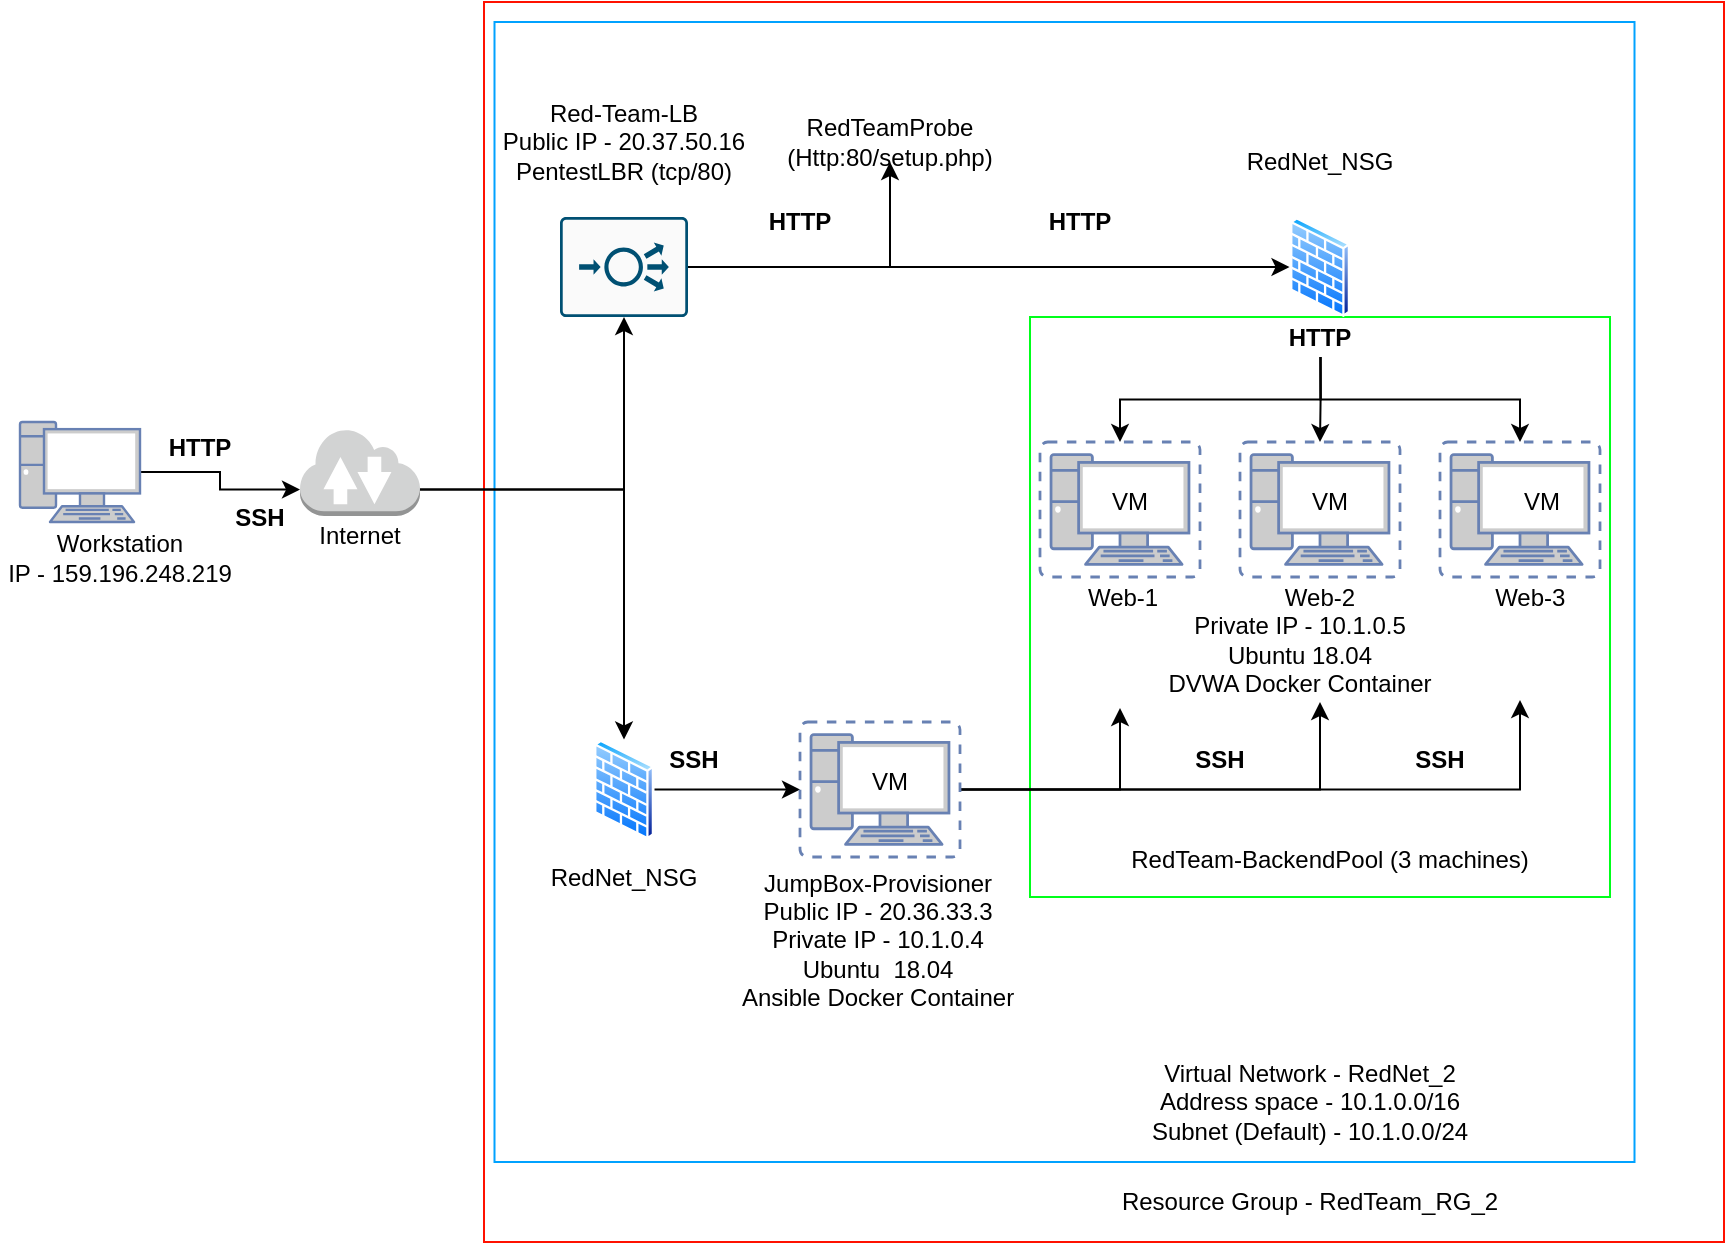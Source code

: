 <mxfile version="15.0.4" type="device"><diagram id="x5I4vCdn4oRVfUHawAmI" name="Page-1"><mxGraphModel dx="1422" dy="794" grid="1" gridSize="10" guides="1" tooltips="1" connect="1" arrows="1" fold="1" page="1" pageScale="1" pageWidth="850" pageHeight="1100" math="0" shadow="0"><root><mxCell id="0"/><mxCell id="1" parent="0"/><mxCell id="QsWGYJ9qCwJeC7bXF7KW-99" value="" style="whiteSpace=wrap;html=1;aspect=fixed;strokeColor=#FF1100;" vertex="1" parent="1"><mxGeometry x="242" y="50" width="620" height="620" as="geometry"/></mxCell><mxCell id="QsWGYJ9qCwJeC7bXF7KW-102" value="" style="whiteSpace=wrap;html=1;aspect=fixed;strokeColor=#00A2FF;" vertex="1" parent="1"><mxGeometry x="247.25" y="60" width="570" height="570" as="geometry"/></mxCell><mxCell id="QsWGYJ9qCwJeC7bXF7KW-103" value="" style="whiteSpace=wrap;html=1;aspect=fixed;strokeColor=#00FF1A;" vertex="1" parent="1"><mxGeometry x="515" y="207.5" width="290" height="290" as="geometry"/></mxCell><mxCell id="QsWGYJ9qCwJeC7bXF7KW-61" style="edgeStyle=orthogonalEdgeStyle;rounded=0;orthogonalLoop=1;jettySize=auto;html=1;exitX=1;exitY=0.5;exitDx=0;exitDy=0;exitPerimeter=0;entryX=0;entryY=0.7;entryDx=0;entryDy=0;entryPerimeter=0;" edge="1" parent="1" source="QsWGYJ9qCwJeC7bXF7KW-1" target="QsWGYJ9qCwJeC7bXF7KW-2"><mxGeometry relative="1" as="geometry"/></mxCell><mxCell id="QsWGYJ9qCwJeC7bXF7KW-1" value="" style="fontColor=#0066CC;verticalAlign=top;verticalLabelPosition=bottom;labelPosition=center;align=center;html=1;outlineConnect=0;fillColor=#CCCCCC;strokeColor=#6881B3;gradientColor=none;gradientDirection=north;strokeWidth=2;shape=mxgraph.networks.pc;" vertex="1" parent="1"><mxGeometry x="10" y="260" width="60" height="50" as="geometry"/></mxCell><mxCell id="QsWGYJ9qCwJeC7bXF7KW-17" style="edgeStyle=orthogonalEdgeStyle;rounded=0;orthogonalLoop=1;jettySize=auto;html=1;exitX=1;exitY=0.7;exitDx=0;exitDy=0;exitPerimeter=0;entryX=0.5;entryY=1;entryDx=0;entryDy=0;entryPerimeter=0;" edge="1" parent="1" source="QsWGYJ9qCwJeC7bXF7KW-2" target="QsWGYJ9qCwJeC7bXF7KW-3"><mxGeometry relative="1" as="geometry"/></mxCell><mxCell id="QsWGYJ9qCwJeC7bXF7KW-18" style="edgeStyle=orthogonalEdgeStyle;rounded=0;orthogonalLoop=1;jettySize=auto;html=1;exitX=1;exitY=0.7;exitDx=0;exitDy=0;exitPerimeter=0;entryX=0.5;entryY=0;entryDx=0;entryDy=0;" edge="1" parent="1" source="QsWGYJ9qCwJeC7bXF7KW-2" target="QsWGYJ9qCwJeC7bXF7KW-4"><mxGeometry relative="1" as="geometry"/></mxCell><mxCell id="QsWGYJ9qCwJeC7bXF7KW-2" value="" style="outlineConnect=0;dashed=0;verticalLabelPosition=bottom;verticalAlign=top;align=center;html=1;shape=mxgraph.aws3.internet_2;fillColor=#D2D3D3;gradientColor=none;" vertex="1" parent="1"><mxGeometry x="150" y="263" width="60" height="44" as="geometry"/></mxCell><mxCell id="QsWGYJ9qCwJeC7bXF7KW-19" style="edgeStyle=orthogonalEdgeStyle;rounded=0;orthogonalLoop=1;jettySize=auto;html=1;exitX=1;exitY=0.5;exitDx=0;exitDy=0;exitPerimeter=0;entryX=0;entryY=0.5;entryDx=0;entryDy=0;" edge="1" parent="1" source="QsWGYJ9qCwJeC7bXF7KW-3" target="QsWGYJ9qCwJeC7bXF7KW-5"><mxGeometry relative="1" as="geometry"/></mxCell><mxCell id="QsWGYJ9qCwJeC7bXF7KW-100" style="edgeStyle=orthogonalEdgeStyle;rounded=0;orthogonalLoop=1;jettySize=auto;html=1;exitX=1;exitY=0.5;exitDx=0;exitDy=0;exitPerimeter=0;entryX=0.5;entryY=1;entryDx=0;entryDy=0;" edge="1" parent="1" source="QsWGYJ9qCwJeC7bXF7KW-3" target="QsWGYJ9qCwJeC7bXF7KW-98"><mxGeometry relative="1" as="geometry"/></mxCell><mxCell id="QsWGYJ9qCwJeC7bXF7KW-3" value="" style="points=[[0.015,0.015,0],[0.985,0.015,0],[0.985,0.985,0],[0.015,0.985,0],[0.25,0,0],[0.5,0,0],[0.75,0,0],[1,0.25,0],[1,0.5,0],[1,0.75,0],[0.75,1,0],[0.5,1,0],[0.25,1,0],[0,0.75,0],[0,0.5,0],[0,0.25,0]];verticalLabelPosition=bottom;html=1;verticalAlign=top;aspect=fixed;align=center;pointerEvents=1;shape=mxgraph.cisco19.rect;prIcon=load_balancer;fillColor=#FAFAFA;strokeColor=#005073;" vertex="1" parent="1"><mxGeometry x="280" y="157.5" width="64" height="50" as="geometry"/></mxCell><mxCell id="QsWGYJ9qCwJeC7bXF7KW-35" style="edgeStyle=orthogonalEdgeStyle;rounded=0;orthogonalLoop=1;jettySize=auto;html=1;exitX=1;exitY=0.5;exitDx=0;exitDy=0;entryX=0;entryY=0.5;entryDx=0;entryDy=0;entryPerimeter=0;" edge="1" parent="1" source="QsWGYJ9qCwJeC7bXF7KW-4" target="QsWGYJ9qCwJeC7bXF7KW-47"><mxGeometry relative="1" as="geometry"><mxPoint x="400" y="505" as="targetPoint"/></mxGeometry></mxCell><mxCell id="QsWGYJ9qCwJeC7bXF7KW-4" value="" style="aspect=fixed;perimeter=ellipsePerimeter;html=1;align=center;shadow=0;dashed=0;spacingTop=3;image;image=img/lib/active_directory/firewall.svg;" vertex="1" parent="1"><mxGeometry x="296.75" y="418.75" width="30.5" height="50" as="geometry"/></mxCell><mxCell id="QsWGYJ9qCwJeC7bXF7KW-5" value="" style="aspect=fixed;perimeter=ellipsePerimeter;html=1;align=center;shadow=0;dashed=0;spacingTop=3;image;image=img/lib/active_directory/firewall.svg;" vertex="1" parent="1"><mxGeometry x="644.75" y="157.5" width="30.5" height="50" as="geometry"/></mxCell><mxCell id="QsWGYJ9qCwJeC7bXF7KW-90" style="edgeStyle=orthogonalEdgeStyle;rounded=0;orthogonalLoop=1;jettySize=auto;html=1;exitX=1;exitY=0.5;exitDx=0;exitDy=0;exitPerimeter=0;" edge="1" parent="1" source="QsWGYJ9qCwJeC7bXF7KW-47"><mxGeometry relative="1" as="geometry"><mxPoint x="760" y="399" as="targetPoint"/><Array as="points"><mxPoint x="760" y="444"/></Array></mxGeometry></mxCell><mxCell id="QsWGYJ9qCwJeC7bXF7KW-92" style="edgeStyle=orthogonalEdgeStyle;rounded=0;orthogonalLoop=1;jettySize=auto;html=1;exitX=1;exitY=0.5;exitDx=0;exitDy=0;exitPerimeter=0;" edge="1" parent="1" source="QsWGYJ9qCwJeC7bXF7KW-47" target="QsWGYJ9qCwJeC7bXF7KW-89"><mxGeometry relative="1" as="geometry"><Array as="points"><mxPoint x="660" y="444"/></Array></mxGeometry></mxCell><mxCell id="QsWGYJ9qCwJeC7bXF7KW-93" style="edgeStyle=orthogonalEdgeStyle;rounded=0;orthogonalLoop=1;jettySize=auto;html=1;exitX=1;exitY=0.5;exitDx=0;exitDy=0;exitPerimeter=0;" edge="1" parent="1" source="QsWGYJ9qCwJeC7bXF7KW-47"><mxGeometry relative="1" as="geometry"><mxPoint x="560" y="403" as="targetPoint"/><Array as="points"><mxPoint x="560" y="444"/><mxPoint x="560" y="403"/></Array></mxGeometry></mxCell><mxCell id="QsWGYJ9qCwJeC7bXF7KW-47" value="" style="fontColor=#0066CC;verticalAlign=top;verticalLabelPosition=bottom;labelPosition=center;align=center;html=1;outlineConnect=0;fillColor=#CCCCCC;strokeColor=#6881B3;gradientColor=none;gradientDirection=north;strokeWidth=2;shape=mxgraph.networks.virtual_pc;" vertex="1" parent="1"><mxGeometry x="400" y="410" width="80" height="67.5" as="geometry"/></mxCell><mxCell id="QsWGYJ9qCwJeC7bXF7KW-48" value="" style="fontColor=#0066CC;verticalAlign=top;verticalLabelPosition=bottom;labelPosition=center;align=center;html=1;outlineConnect=0;fillColor=#CCCCCC;strokeColor=#6881B3;gradientColor=none;gradientDirection=north;strokeWidth=2;shape=mxgraph.networks.virtual_pc;" vertex="1" parent="1"><mxGeometry x="520" y="270" width="80" height="67.5" as="geometry"/></mxCell><mxCell id="QsWGYJ9qCwJeC7bXF7KW-49" value="" style="fontColor=#0066CC;verticalAlign=top;verticalLabelPosition=bottom;labelPosition=center;align=center;html=1;outlineConnect=0;fillColor=#CCCCCC;strokeColor=#6881B3;gradientColor=none;gradientDirection=north;strokeWidth=2;shape=mxgraph.networks.virtual_pc;" vertex="1" parent="1"><mxGeometry x="620" y="270" width="80" height="67.5" as="geometry"/></mxCell><mxCell id="QsWGYJ9qCwJeC7bXF7KW-50" value="" style="fontColor=#0066CC;verticalAlign=top;verticalLabelPosition=bottom;labelPosition=center;align=center;html=1;outlineConnect=0;fillColor=#CCCCCC;strokeColor=#6881B3;gradientColor=none;gradientDirection=north;strokeWidth=2;shape=mxgraph.networks.virtual_pc;" vertex="1" parent="1"><mxGeometry x="720" y="270" width="80" height="67.5" as="geometry"/></mxCell><mxCell id="QsWGYJ9qCwJeC7bXF7KW-62" value="&lt;b&gt;HTTP&lt;/b&gt;" style="text;html=1;strokeColor=none;fillColor=none;align=center;verticalAlign=middle;whiteSpace=wrap;rounded=0;" vertex="1" parent="1"><mxGeometry x="80" y="263" width="40" height="20" as="geometry"/></mxCell><mxCell id="QsWGYJ9qCwJeC7bXF7KW-63" value="&lt;b&gt;SSH&lt;/b&gt;" style="text;html=1;strokeColor=none;fillColor=none;align=center;verticalAlign=middle;whiteSpace=wrap;rounded=0;" vertex="1" parent="1"><mxGeometry x="110" y="297.5" width="40" height="20" as="geometry"/></mxCell><mxCell id="QsWGYJ9qCwJeC7bXF7KW-64" value="&lt;b&gt;HTTP&lt;/b&gt;" style="text;html=1;strokeColor=none;fillColor=none;align=center;verticalAlign=middle;whiteSpace=wrap;rounded=0;" vertex="1" parent="1"><mxGeometry x="380" y="150" width="40" height="20" as="geometry"/></mxCell><mxCell id="QsWGYJ9qCwJeC7bXF7KW-108" style="edgeStyle=orthogonalEdgeStyle;rounded=0;orthogonalLoop=1;jettySize=auto;html=1;exitX=0.5;exitY=1;exitDx=0;exitDy=0;" edge="1" parent="1" source="QsWGYJ9qCwJeC7bXF7KW-65" target="QsWGYJ9qCwJeC7bXF7KW-49"><mxGeometry relative="1" as="geometry"/></mxCell><mxCell id="QsWGYJ9qCwJeC7bXF7KW-109" style="edgeStyle=orthogonalEdgeStyle;rounded=0;orthogonalLoop=1;jettySize=auto;html=1;exitX=0.5;exitY=1;exitDx=0;exitDy=0;entryX=0.5;entryY=0;entryDx=0;entryDy=0;entryPerimeter=0;" edge="1" parent="1" source="QsWGYJ9qCwJeC7bXF7KW-65" target="QsWGYJ9qCwJeC7bXF7KW-48"><mxGeometry relative="1" as="geometry"/></mxCell><mxCell id="QsWGYJ9qCwJeC7bXF7KW-110" style="edgeStyle=orthogonalEdgeStyle;rounded=0;orthogonalLoop=1;jettySize=auto;html=1;exitX=0.5;exitY=1;exitDx=0;exitDy=0;" edge="1" parent="1" source="QsWGYJ9qCwJeC7bXF7KW-65" target="QsWGYJ9qCwJeC7bXF7KW-50"><mxGeometry relative="1" as="geometry"/></mxCell><mxCell id="QsWGYJ9qCwJeC7bXF7KW-65" value="&lt;b&gt;HTTP&lt;/b&gt;" style="text;html=1;strokeColor=none;fillColor=none;align=center;verticalAlign=middle;whiteSpace=wrap;rounded=0;" vertex="1" parent="1"><mxGeometry x="640.25" y="207.5" width="40" height="20" as="geometry"/></mxCell><mxCell id="QsWGYJ9qCwJeC7bXF7KW-66" value="RedNet_NSG" style="text;html=1;strokeColor=none;fillColor=none;align=center;verticalAlign=middle;whiteSpace=wrap;rounded=0;" vertex="1" parent="1"><mxGeometry x="267" y="477.5" width="90" height="20" as="geometry"/></mxCell><mxCell id="QsWGYJ9qCwJeC7bXF7KW-67" value="" style="shape=image;html=1;verticalAlign=top;verticalLabelPosition=bottom;labelBackgroundColor=#ffffff;imageAspect=0;aspect=fixed;image=https://cdn2.iconfinder.com/data/icons/miscellaneous-31/60/probe-128.png;strokeColor=#2FFF05;" vertex="1" parent="1"><mxGeometry x="420" y="60" width="50" height="50" as="geometry"/></mxCell><mxCell id="QsWGYJ9qCwJeC7bXF7KW-71" value="RedNet_NSG" style="text;html=1;strokeColor=none;fillColor=none;align=center;verticalAlign=middle;whiteSpace=wrap;rounded=0;" vertex="1" parent="1"><mxGeometry x="615" y="120" width="90" height="20" as="geometry"/></mxCell><mxCell id="QsWGYJ9qCwJeC7bXF7KW-76" value="&lt;div style=&quot;text-align: center&quot;&gt;&lt;span&gt;JumpBox-Provisioner&lt;/span&gt;&lt;/div&gt;&lt;div style=&quot;text-align: center&quot;&gt;&lt;span&gt;Public IP - 20.36.33.3&lt;/span&gt;&lt;/div&gt;&lt;div style=&quot;text-align: center&quot;&gt;&lt;span&gt;Private IP - 10.1.0.4&lt;/span&gt;&lt;/div&gt;&lt;div style=&quot;text-align: center&quot;&gt;&lt;span&gt;Ubuntu&amp;nbsp; 18.04&lt;/span&gt;&lt;/div&gt;&lt;div style=&quot;text-align: center&quot;&gt;&lt;span&gt;Ansible Docker Container&lt;/span&gt;&lt;/div&gt;" style="text;html=1;strokeColor=none;fillColor=none;align=left;verticalAlign=middle;whiteSpace=wrap;rounded=0;" vertex="1" parent="1"><mxGeometry x="368.88" y="477.5" width="142.25" height="82.5" as="geometry"/></mxCell><mxCell id="QsWGYJ9qCwJeC7bXF7KW-78" value="VM" style="text;html=1;strokeColor=none;fillColor=none;align=center;verticalAlign=middle;whiteSpace=wrap;rounded=0;" vertex="1" parent="1"><mxGeometry x="430" y="430" width="30" height="20" as="geometry"/></mxCell><mxCell id="QsWGYJ9qCwJeC7bXF7KW-79" value="VM" style="text;html=1;strokeColor=none;fillColor=none;align=center;verticalAlign=middle;whiteSpace=wrap;rounded=0;" vertex="1" parent="1"><mxGeometry x="550" y="290" width="30" height="20" as="geometry"/></mxCell><mxCell id="QsWGYJ9qCwJeC7bXF7KW-80" value="VM" style="text;html=1;strokeColor=none;fillColor=none;align=center;verticalAlign=middle;whiteSpace=wrap;rounded=0;" vertex="1" parent="1"><mxGeometry x="650.25" y="290" width="30" height="20" as="geometry"/></mxCell><mxCell id="QsWGYJ9qCwJeC7bXF7KW-81" value="VM" style="text;html=1;strokeColor=none;fillColor=none;align=center;verticalAlign=middle;whiteSpace=wrap;rounded=0;" vertex="1" parent="1"><mxGeometry x="756.25" y="290" width="30" height="20" as="geometry"/></mxCell><mxCell id="QsWGYJ9qCwJeC7bXF7KW-82" value="Workstation&lt;br&gt;IP - 159.196.248.219" style="text;html=1;strokeColor=none;fillColor=none;align=center;verticalAlign=middle;whiteSpace=wrap;rounded=0;" vertex="1" parent="1"><mxGeometry y="317.5" width="120" height="20" as="geometry"/></mxCell><mxCell id="QsWGYJ9qCwJeC7bXF7KW-83" value="Internet" style="text;html=1;strokeColor=none;fillColor=none;align=center;verticalAlign=middle;whiteSpace=wrap;rounded=0;" vertex="1" parent="1"><mxGeometry x="160" y="307" width="40" height="20" as="geometry"/></mxCell><mxCell id="QsWGYJ9qCwJeC7bXF7KW-84" value="&lt;b&gt;SSH&lt;/b&gt;" style="text;html=1;strokeColor=none;fillColor=none;align=center;verticalAlign=middle;whiteSpace=wrap;rounded=0;" vertex="1" parent="1"><mxGeometry x="327.25" y="418.75" width="40" height="20" as="geometry"/></mxCell><mxCell id="QsWGYJ9qCwJeC7bXF7KW-86" value="&lt;b&gt;SSH&lt;/b&gt;" style="text;html=1;strokeColor=none;fillColor=none;align=center;verticalAlign=middle;whiteSpace=wrap;rounded=0;" vertex="1" parent="1"><mxGeometry x="590" y="418.75" width="40" height="20" as="geometry"/></mxCell><mxCell id="QsWGYJ9qCwJeC7bXF7KW-87" value="&lt;b&gt;SSH&lt;/b&gt;" style="text;html=1;strokeColor=none;fillColor=none;align=center;verticalAlign=middle;whiteSpace=wrap;rounded=0;" vertex="1" parent="1"><mxGeometry x="700" y="418.75" width="40" height="20" as="geometry"/></mxCell><mxCell id="QsWGYJ9qCwJeC7bXF7KW-89" value="&amp;nbsp; &amp;nbsp; &amp;nbsp; &amp;nbsp; Web-1&amp;nbsp; &amp;nbsp; &amp;nbsp; &amp;nbsp; &amp;nbsp; &amp;nbsp; &amp;nbsp; &amp;nbsp; &amp;nbsp; &amp;nbsp;Web-2&amp;nbsp; &amp;nbsp; &amp;nbsp; &amp;nbsp; &amp;nbsp; &amp;nbsp; &amp;nbsp; &amp;nbsp; &amp;nbsp; &amp;nbsp; &amp;nbsp;Web-3&lt;br&gt;Private IP - 10.1.0.5&lt;br&gt;Ubuntu 18.04&lt;br&gt;DVWA Docker Container" style="text;html=1;strokeColor=none;fillColor=none;align=center;verticalAlign=middle;whiteSpace=wrap;rounded=0;" vertex="1" parent="1"><mxGeometry x="500" y="337.5" width="300" height="62.5" as="geometry"/></mxCell><mxCell id="QsWGYJ9qCwJeC7bXF7KW-97" value="Red-Team-LB&lt;br&gt;Public IP - 20.37.50.16&lt;br&gt;PentestLBR (tcp/80)" style="text;html=1;strokeColor=none;fillColor=none;align=center;verticalAlign=middle;whiteSpace=wrap;rounded=0;" vertex="1" parent="1"><mxGeometry x="242" y="100" width="140" height="40" as="geometry"/></mxCell><mxCell id="QsWGYJ9qCwJeC7bXF7KW-98" value="RedTeamProbe&lt;br&gt;(Http:80/setup.php)" style="text;html=1;strokeColor=none;fillColor=none;align=center;verticalAlign=middle;whiteSpace=wrap;rounded=0;" vertex="1" parent="1"><mxGeometry x="385" y="110" width="120" height="20" as="geometry"/></mxCell><mxCell id="QsWGYJ9qCwJeC7bXF7KW-101" value="&lt;b&gt;HTTP&lt;/b&gt;" style="text;html=1;strokeColor=none;fillColor=none;align=center;verticalAlign=middle;whiteSpace=wrap;rounded=0;" vertex="1" parent="1"><mxGeometry x="520" y="150" width="40" height="20" as="geometry"/></mxCell><mxCell id="QsWGYJ9qCwJeC7bXF7KW-104" value="RedTeam-BackendPool (3 machines)" style="text;html=1;strokeColor=none;fillColor=none;align=center;verticalAlign=middle;whiteSpace=wrap;rounded=0;" vertex="1" parent="1"><mxGeometry x="560" y="468.75" width="210" height="20" as="geometry"/></mxCell><mxCell id="QsWGYJ9qCwJeC7bXF7KW-105" value="Virtual Network - RedNet_2&lt;br&gt;Address space - 10.1.0.0/16&lt;br&gt;Subnet (Default) - 10.1.0.0/24" style="text;html=1;strokeColor=none;fillColor=none;align=center;verticalAlign=middle;whiteSpace=wrap;rounded=0;" vertex="1" parent="1"><mxGeometry x="550" y="580" width="210" height="40" as="geometry"/></mxCell><mxCell id="QsWGYJ9qCwJeC7bXF7KW-106" value="Resource Group - RedTeam_RG_2" style="text;html=1;strokeColor=none;fillColor=none;align=center;verticalAlign=middle;whiteSpace=wrap;rounded=0;" vertex="1" parent="1"><mxGeometry x="523.88" y="640" width="262.37" height="20" as="geometry"/></mxCell></root></mxGraphModel></diagram></mxfile>